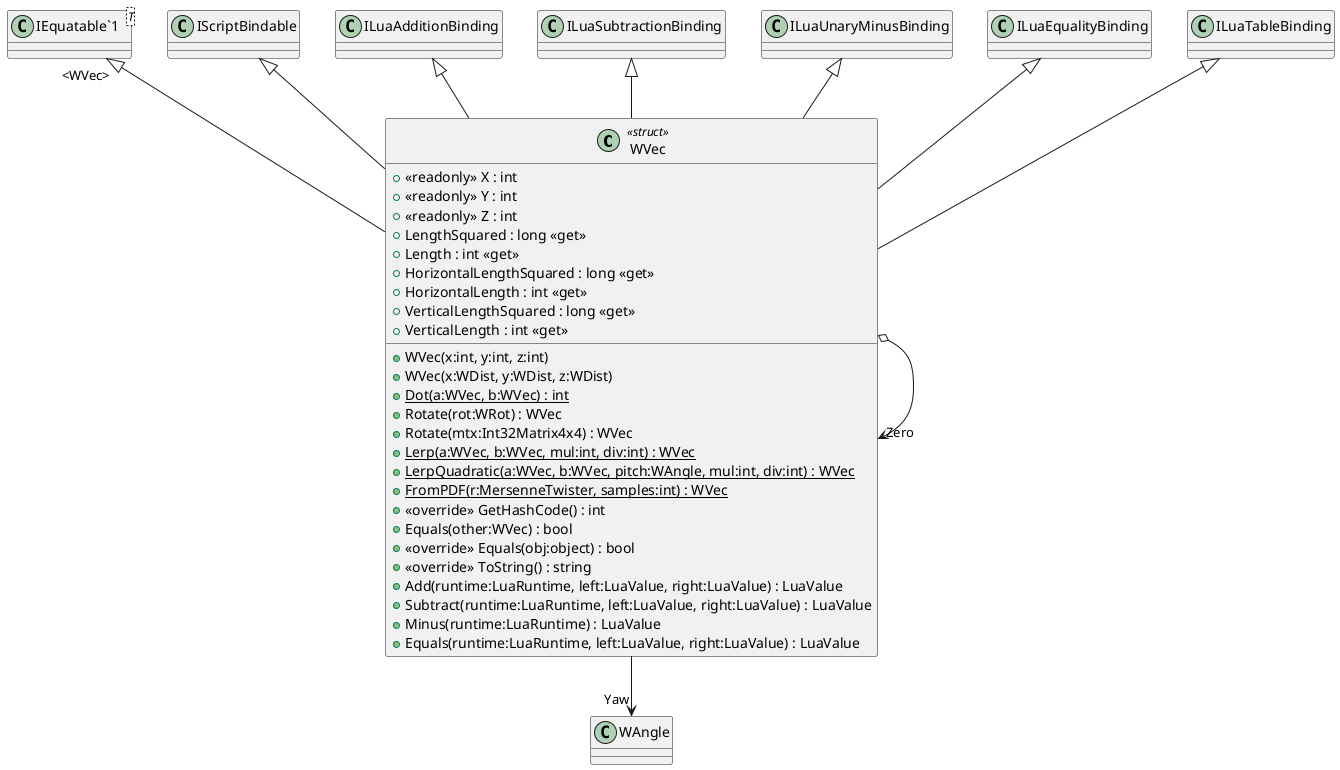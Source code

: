 @startuml
class WVec <<struct>> {
    + <<readonly>> X : int
    + <<readonly>> Y : int
    + <<readonly>> Z : int
    + WVec(x:int, y:int, z:int)
    + WVec(x:WDist, y:WDist, z:WDist)
    + {static} Dot(a:WVec, b:WVec) : int
    + LengthSquared : long <<get>>
    + Length : int <<get>>
    + HorizontalLengthSquared : long <<get>>
    + HorizontalLength : int <<get>>
    + VerticalLengthSquared : long <<get>>
    + VerticalLength : int <<get>>
    + Rotate(rot:WRot) : WVec
    + Rotate(mtx:Int32Matrix4x4) : WVec
    + {static} Lerp(a:WVec, b:WVec, mul:int, div:int) : WVec
    + {static} LerpQuadratic(a:WVec, b:WVec, pitch:WAngle, mul:int, div:int) : WVec
    + {static} FromPDF(r:MersenneTwister, samples:int) : WVec
    + <<override>> GetHashCode() : int
    + Equals(other:WVec) : bool
    + <<override>> Equals(obj:object) : bool
    + <<override>> ToString() : string
    + Add(runtime:LuaRuntime, left:LuaValue, right:LuaValue) : LuaValue
    + Subtract(runtime:LuaRuntime, left:LuaValue, right:LuaValue) : LuaValue
    + Minus(runtime:LuaRuntime) : LuaValue
    + Equals(runtime:LuaRuntime, left:LuaValue, right:LuaValue) : LuaValue
}
class "IEquatable`1"<T> {
}
IScriptBindable <|-- WVec
ILuaAdditionBinding <|-- WVec
ILuaSubtractionBinding <|-- WVec
ILuaUnaryMinusBinding <|-- WVec
ILuaEqualityBinding <|-- WVec
ILuaTableBinding <|-- WVec
"IEquatable`1" "<WVec>" <|-- WVec
WVec o-> "Zero" WVec
WVec --> "Yaw" WAngle
@enduml
